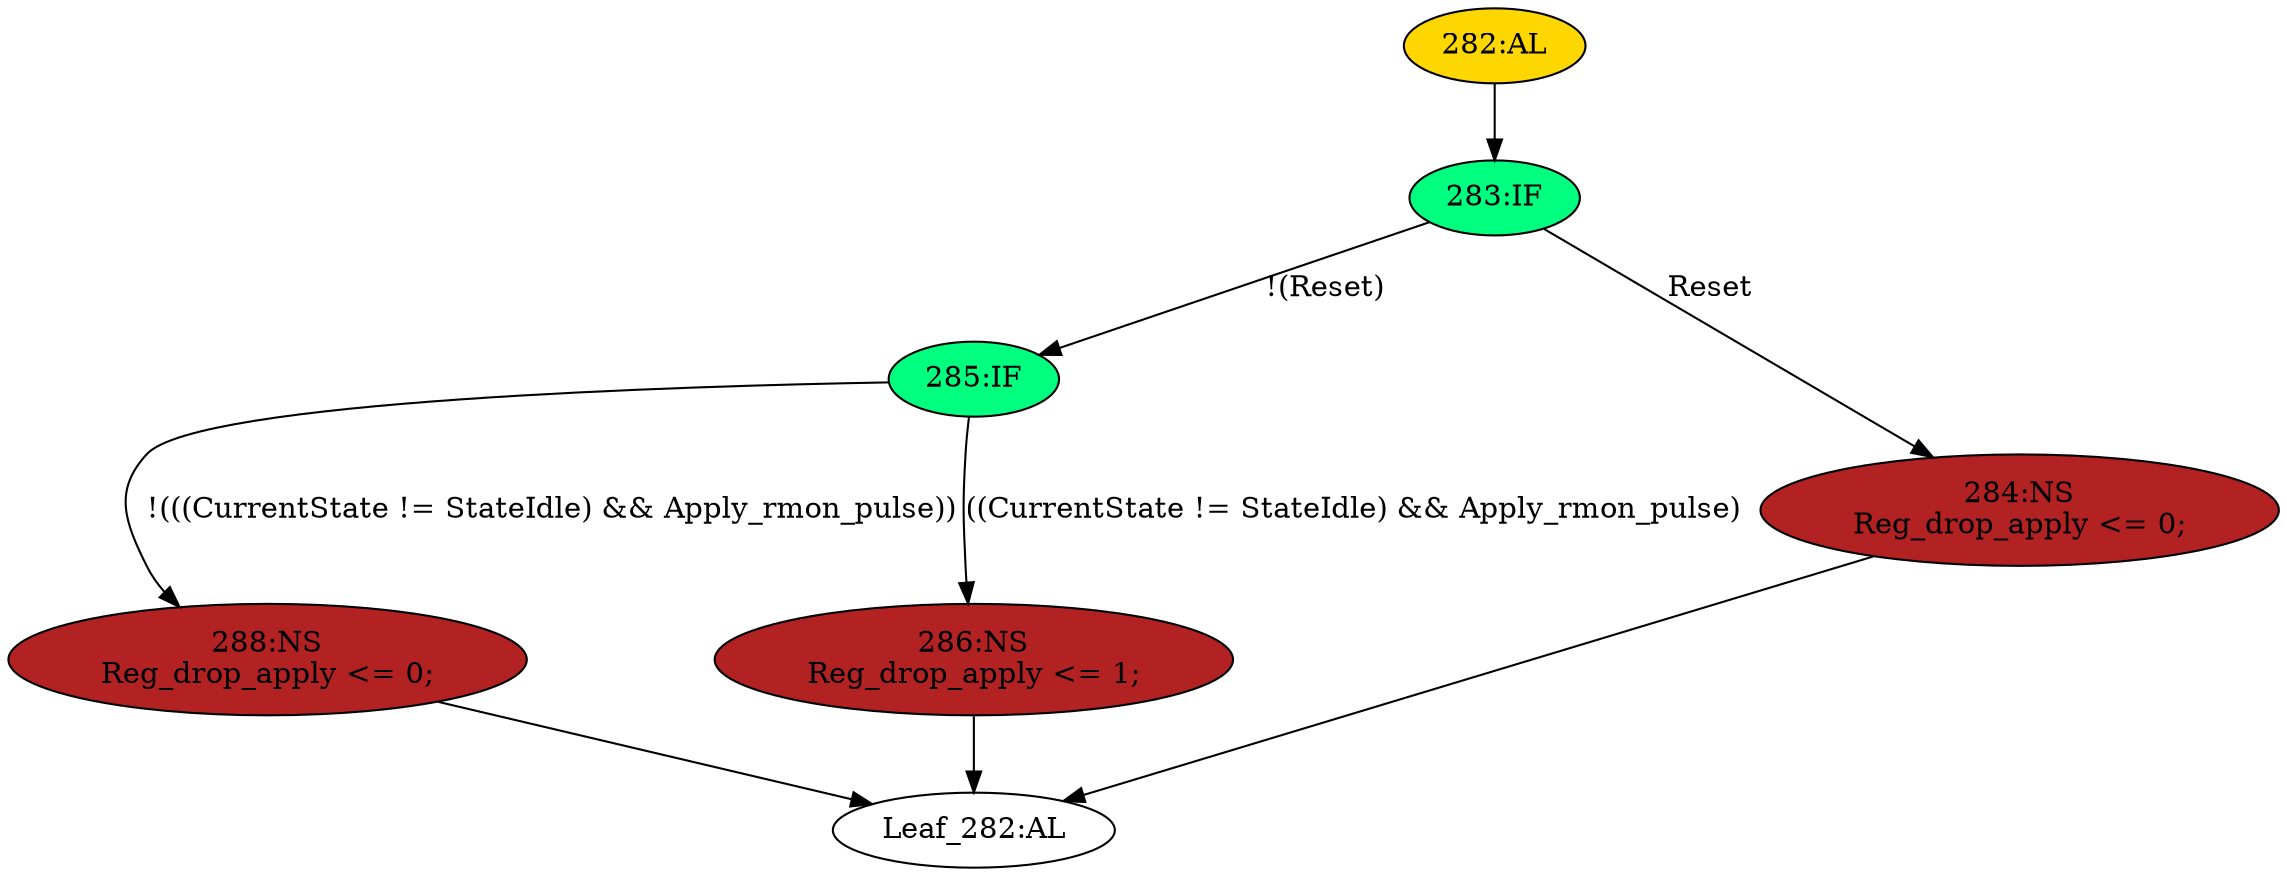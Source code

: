 strict digraph "" {
	node [label="\N"];
	"Leaf_282:AL"	 [def_var="['Reg_drop_apply']",
		label="Leaf_282:AL"];
	"288:NS"	 [ast="<pyverilog.vparser.ast.NonblockingSubstitution object at 0x7f8c06324810>",
		fillcolor=firebrick,
		label="288:NS
Reg_drop_apply <= 0;",
		statements="[<pyverilog.vparser.ast.NonblockingSubstitution object at 0x7f8c06324810>]",
		style=filled,
		typ=NonblockingSubstitution];
	"288:NS" -> "Leaf_282:AL"	 [cond="[]",
		lineno=None];
	"283:IF"	 [ast="<pyverilog.vparser.ast.IfStatement object at 0x7f8c063249d0>",
		fillcolor=springgreen,
		label="283:IF",
		statements="[]",
		style=filled,
		typ=IfStatement];
	"285:IF"	 [ast="<pyverilog.vparser.ast.IfStatement object at 0x7f8c06324a10>",
		fillcolor=springgreen,
		label="285:IF",
		statements="[]",
		style=filled,
		typ=IfStatement];
	"283:IF" -> "285:IF"	 [cond="['Reset']",
		label="!(Reset)",
		lineno=283];
	"284:NS"	 [ast="<pyverilog.vparser.ast.NonblockingSubstitution object at 0x7f8c06324d90>",
		fillcolor=firebrick,
		label="284:NS
Reg_drop_apply <= 0;",
		statements="[<pyverilog.vparser.ast.NonblockingSubstitution object at 0x7f8c06324d90>]",
		style=filled,
		typ=NonblockingSubstitution];
	"283:IF" -> "284:NS"	 [cond="['Reset']",
		label=Reset,
		lineno=283];
	"282:AL"	 [ast="<pyverilog.vparser.ast.Always object at 0x7f8c06324f10>",
		clk_sens=True,
		fillcolor=gold,
		label="282:AL",
		sens="['Clk', 'Reset']",
		statements="[]",
		style=filled,
		typ=Always,
		use_var="['Reset', 'StateIdle', 'Apply_rmon_pulse', 'CurrentState']"];
	"282:AL" -> "283:IF"	 [cond="[]",
		lineno=None];
	"285:IF" -> "288:NS"	 [cond="['CurrentState', 'StateIdle', 'Apply_rmon_pulse']",
		label="!(((CurrentState != StateIdle) && Apply_rmon_pulse))",
		lineno=285];
	"286:NS"	 [ast="<pyverilog.vparser.ast.NonblockingSubstitution object at 0x7f8c06324a50>",
		fillcolor=firebrick,
		label="286:NS
Reg_drop_apply <= 1;",
		statements="[<pyverilog.vparser.ast.NonblockingSubstitution object at 0x7f8c06324a50>]",
		style=filled,
		typ=NonblockingSubstitution];
	"285:IF" -> "286:NS"	 [cond="['CurrentState', 'StateIdle', 'Apply_rmon_pulse']",
		label="((CurrentState != StateIdle) && Apply_rmon_pulse)",
		lineno=285];
	"286:NS" -> "Leaf_282:AL"	 [cond="[]",
		lineno=None];
	"284:NS" -> "Leaf_282:AL"	 [cond="[]",
		lineno=None];
}
